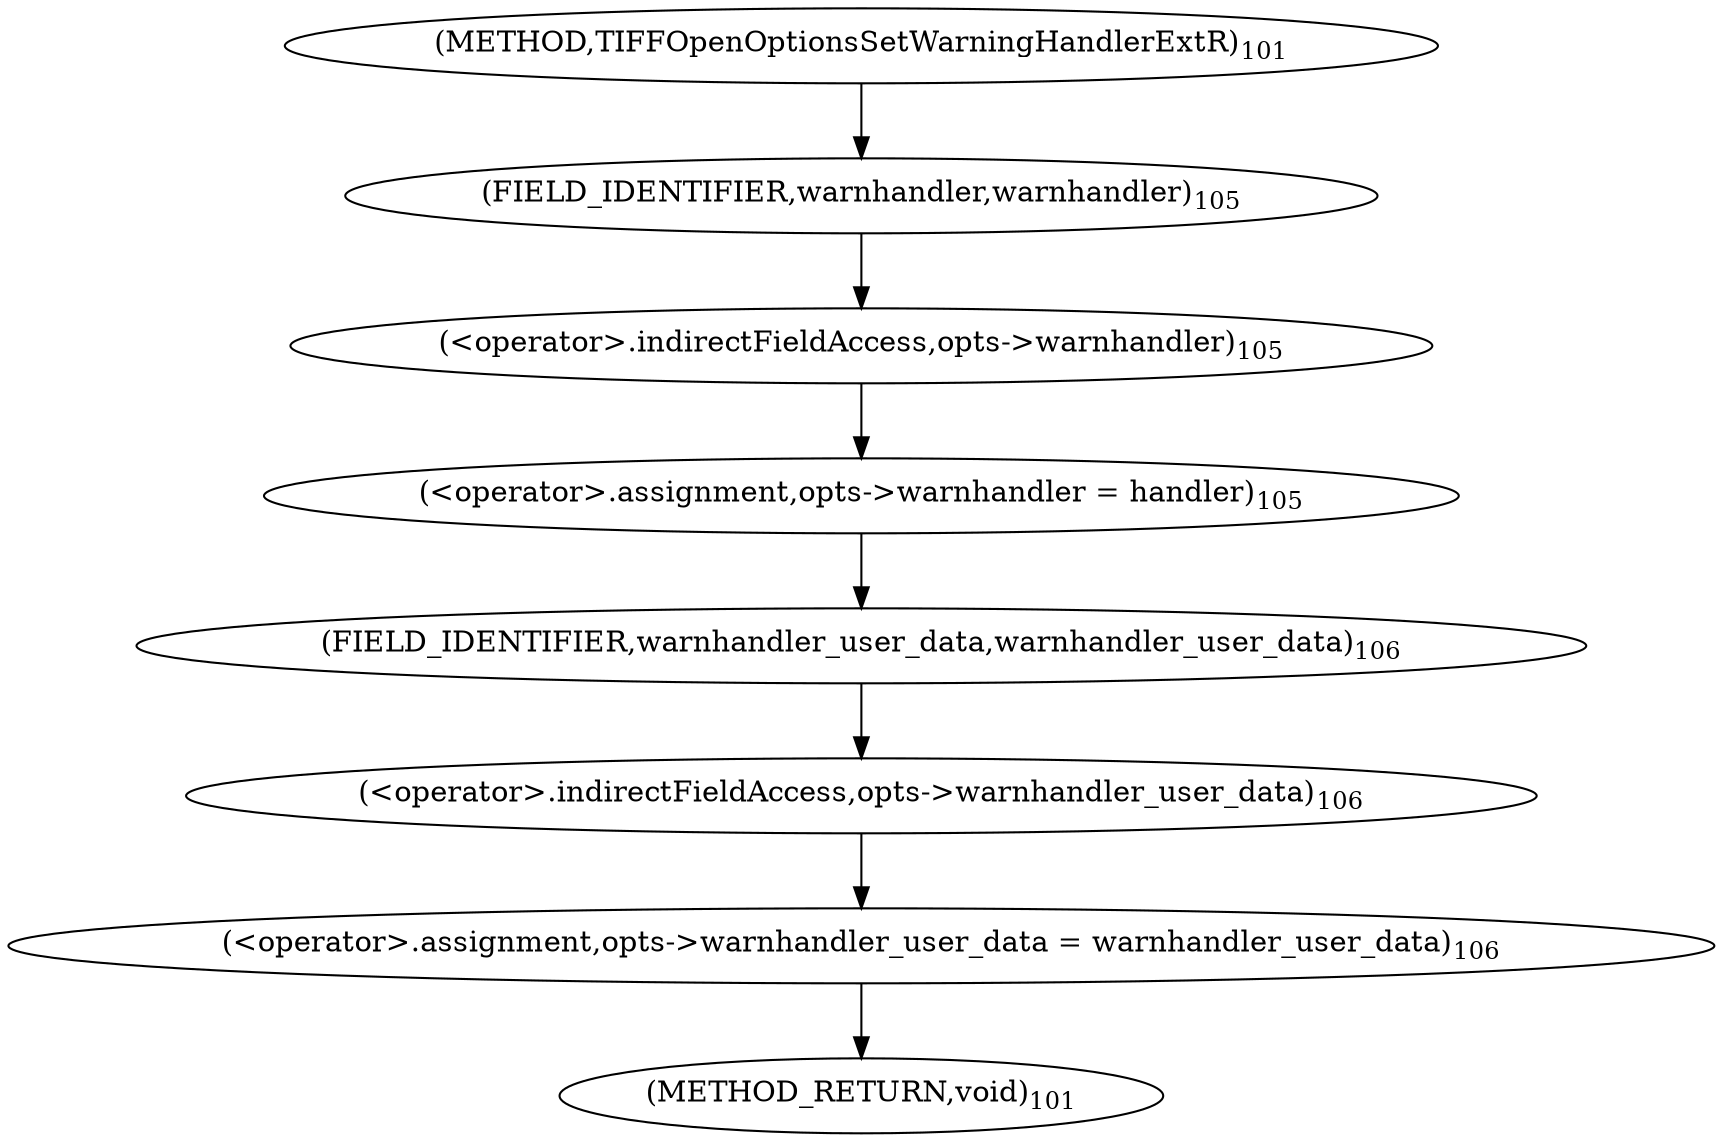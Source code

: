 digraph "TIFFOpenOptionsSetWarningHandlerExtR" {  
"160" [label = <(&lt;operator&gt;.assignment,opts-&gt;warnhandler = handler)<SUB>105</SUB>> ]
"165" [label = <(&lt;operator&gt;.assignment,opts-&gt;warnhandler_user_data = warnhandler_user_data)<SUB>106</SUB>> ]
"161" [label = <(&lt;operator&gt;.indirectFieldAccess,opts-&gt;warnhandler)<SUB>105</SUB>> ]
"166" [label = <(&lt;operator&gt;.indirectFieldAccess,opts-&gt;warnhandler_user_data)<SUB>106</SUB>> ]
"163" [label = <(FIELD_IDENTIFIER,warnhandler,warnhandler)<SUB>105</SUB>> ]
"168" [label = <(FIELD_IDENTIFIER,warnhandler_user_data,warnhandler_user_data)<SUB>106</SUB>> ]
"155" [label = <(METHOD,TIFFOpenOptionsSetWarningHandlerExtR)<SUB>101</SUB>> ]
"170" [label = <(METHOD_RETURN,void)<SUB>101</SUB>> ]
  "160" -> "168" 
  "165" -> "170" 
  "161" -> "160" 
  "166" -> "165" 
  "163" -> "161" 
  "168" -> "166" 
  "155" -> "163" 
}
